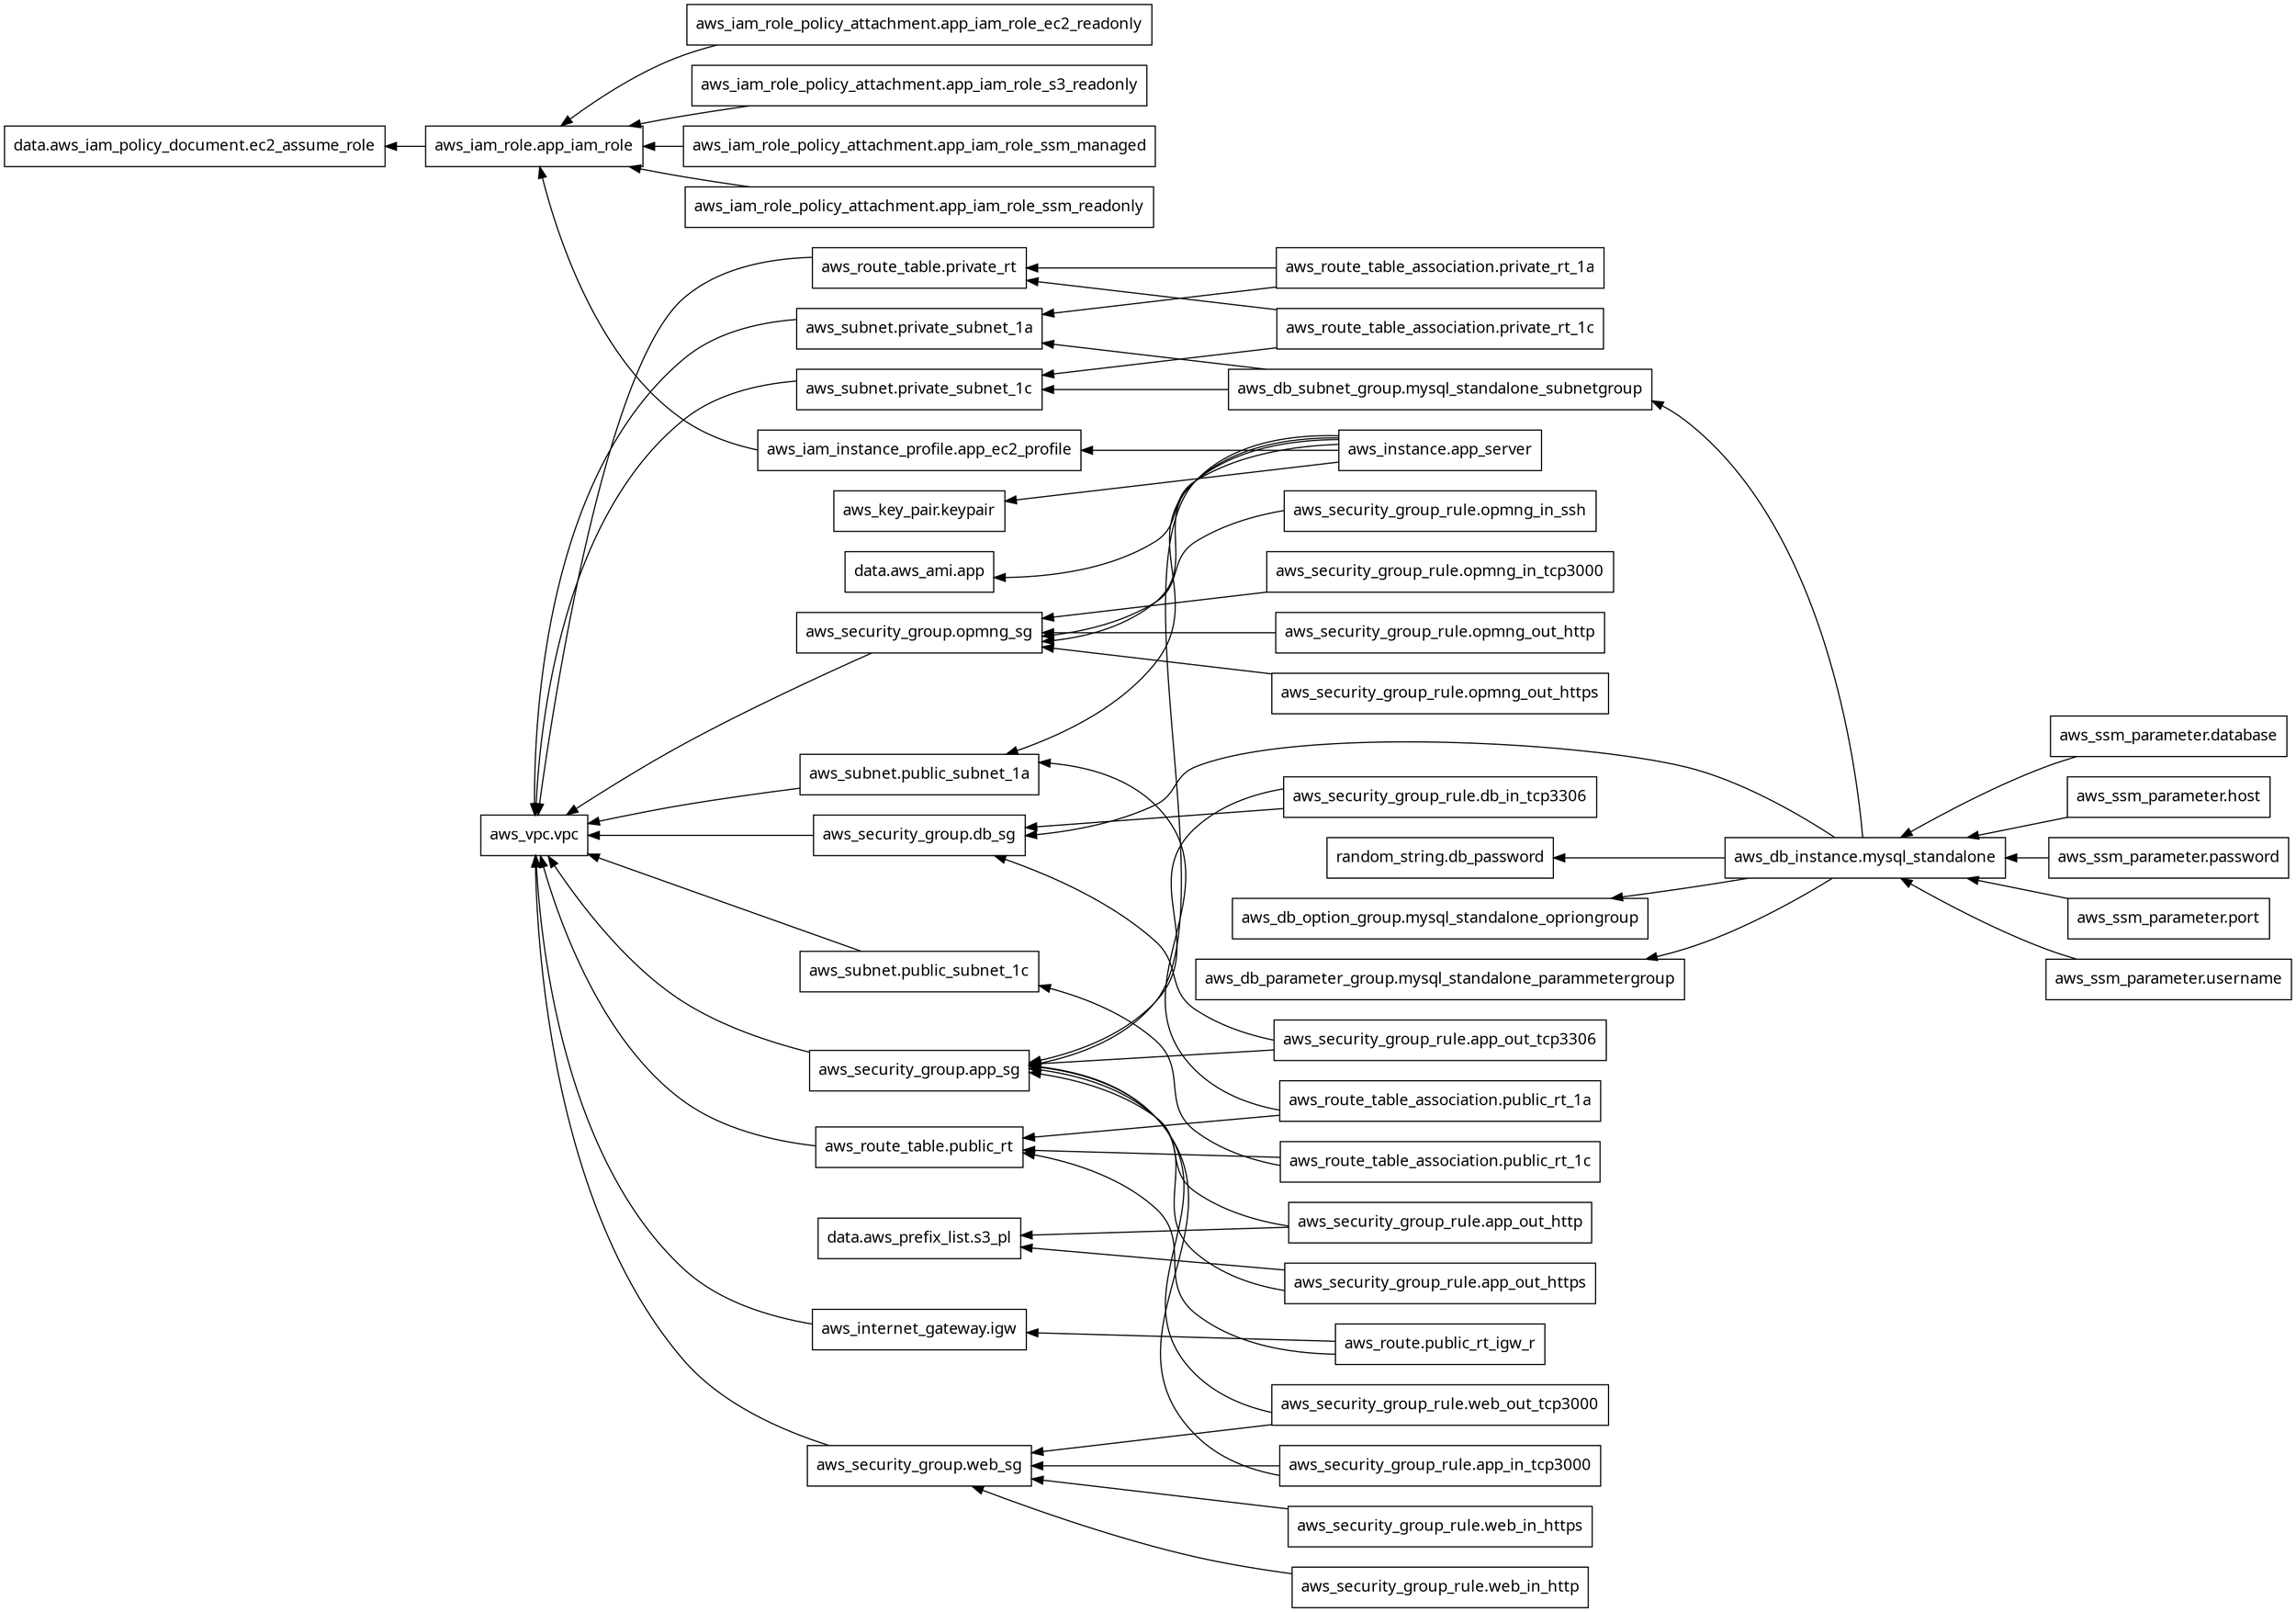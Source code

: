 digraph G {
  rankdir = "RL";
  node [shape = rect, fontname = "sans-serif"];
  "data.aws_ami.app" [label="data.aws_ami.app"];
  "data.aws_iam_policy_document.ec2_assume_role" [label="data.aws_iam_policy_document.ec2_assume_role"];
  "data.aws_prefix_list.s3_pl" [label="data.aws_prefix_list.s3_pl"];
  "aws_db_instance.mysql_standalone" [label="aws_db_instance.mysql_standalone"];
  "aws_db_option_group.mysql_standalone_opriongroup" [label="aws_db_option_group.mysql_standalone_opriongroup"];
  "aws_db_parameter_group.mysql_standalone_parammetergroup" [label="aws_db_parameter_group.mysql_standalone_parammetergroup"];
  "aws_db_subnet_group.mysql_standalone_subnetgroup" [label="aws_db_subnet_group.mysql_standalone_subnetgroup"];
  "aws_iam_instance_profile.app_ec2_profile" [label="aws_iam_instance_profile.app_ec2_profile"];
  "aws_iam_role.app_iam_role" [label="aws_iam_role.app_iam_role"];
  "aws_iam_role_policy_attachment.app_iam_role_ec2_readonly" [label="aws_iam_role_policy_attachment.app_iam_role_ec2_readonly"];
  "aws_iam_role_policy_attachment.app_iam_role_s3_readonly" [label="aws_iam_role_policy_attachment.app_iam_role_s3_readonly"];
  "aws_iam_role_policy_attachment.app_iam_role_ssm_managed" [label="aws_iam_role_policy_attachment.app_iam_role_ssm_managed"];
  "aws_iam_role_policy_attachment.app_iam_role_ssm_readonly" [label="aws_iam_role_policy_attachment.app_iam_role_ssm_readonly"];
  "aws_instance.app_server" [label="aws_instance.app_server"];
  "aws_internet_gateway.igw" [label="aws_internet_gateway.igw"];
  "aws_key_pair.keypair" [label="aws_key_pair.keypair"];
  "aws_route.public_rt_igw_r" [label="aws_route.public_rt_igw_r"];
  "aws_route_table.private_rt" [label="aws_route_table.private_rt"];
  "aws_route_table.public_rt" [label="aws_route_table.public_rt"];
  "aws_route_table_association.private_rt_1a" [label="aws_route_table_association.private_rt_1a"];
  "aws_route_table_association.private_rt_1c" [label="aws_route_table_association.private_rt_1c"];
  "aws_route_table_association.public_rt_1a" [label="aws_route_table_association.public_rt_1a"];
  "aws_route_table_association.public_rt_1c" [label="aws_route_table_association.public_rt_1c"];
  "aws_security_group.app_sg" [label="aws_security_group.app_sg"];
  "aws_security_group.db_sg" [label="aws_security_group.db_sg"];
  "aws_security_group.opmng_sg" [label="aws_security_group.opmng_sg"];
  "aws_security_group.web_sg" [label="aws_security_group.web_sg"];
  "aws_security_group_rule.app_in_tcp3000" [label="aws_security_group_rule.app_in_tcp3000"];
  "aws_security_group_rule.app_out_http" [label="aws_security_group_rule.app_out_http"];
  "aws_security_group_rule.app_out_https" [label="aws_security_group_rule.app_out_https"];
  "aws_security_group_rule.app_out_tcp3306" [label="aws_security_group_rule.app_out_tcp3306"];
  "aws_security_group_rule.db_in_tcp3306" [label="aws_security_group_rule.db_in_tcp3306"];
  "aws_security_group_rule.opmng_in_ssh" [label="aws_security_group_rule.opmng_in_ssh"];
  "aws_security_group_rule.opmng_in_tcp3000" [label="aws_security_group_rule.opmng_in_tcp3000"];
  "aws_security_group_rule.opmng_out_http" [label="aws_security_group_rule.opmng_out_http"];
  "aws_security_group_rule.opmng_out_https" [label="aws_security_group_rule.opmng_out_https"];
  "aws_security_group_rule.web_in_http" [label="aws_security_group_rule.web_in_http"];
  "aws_security_group_rule.web_in_https" [label="aws_security_group_rule.web_in_https"];
  "aws_security_group_rule.web_out_tcp3000" [label="aws_security_group_rule.web_out_tcp3000"];
  "aws_ssm_parameter.database" [label="aws_ssm_parameter.database"];
  "aws_ssm_parameter.host" [label="aws_ssm_parameter.host"];
  "aws_ssm_parameter.password" [label="aws_ssm_parameter.password"];
  "aws_ssm_parameter.port" [label="aws_ssm_parameter.port"];
  "aws_ssm_parameter.username" [label="aws_ssm_parameter.username"];
  "aws_subnet.private_subnet_1a" [label="aws_subnet.private_subnet_1a"];
  "aws_subnet.private_subnet_1c" [label="aws_subnet.private_subnet_1c"];
  "aws_subnet.public_subnet_1a" [label="aws_subnet.public_subnet_1a"];
  "aws_subnet.public_subnet_1c" [label="aws_subnet.public_subnet_1c"];
  "aws_vpc.vpc" [label="aws_vpc.vpc"];
  "random_string.db_password" [label="random_string.db_password"];
  "aws_db_instance.mysql_standalone" -> "aws_db_option_group.mysql_standalone_opriongroup";
  "aws_db_instance.mysql_standalone" -> "aws_db_parameter_group.mysql_standalone_parammetergroup";
  "aws_db_instance.mysql_standalone" -> "aws_db_subnet_group.mysql_standalone_subnetgroup";
  "aws_db_instance.mysql_standalone" -> "aws_security_group.db_sg";
  "aws_db_instance.mysql_standalone" -> "random_string.db_password";
  "aws_db_subnet_group.mysql_standalone_subnetgroup" -> "aws_subnet.private_subnet_1a";
  "aws_db_subnet_group.mysql_standalone_subnetgroup" -> "aws_subnet.private_subnet_1c";
  "aws_iam_instance_profile.app_ec2_profile" -> "aws_iam_role.app_iam_role";
  "aws_iam_role.app_iam_role" -> "data.aws_iam_policy_document.ec2_assume_role";
  "aws_iam_role_policy_attachment.app_iam_role_ec2_readonly" -> "aws_iam_role.app_iam_role";
  "aws_iam_role_policy_attachment.app_iam_role_s3_readonly" -> "aws_iam_role.app_iam_role";
  "aws_iam_role_policy_attachment.app_iam_role_ssm_managed" -> "aws_iam_role.app_iam_role";
  "aws_iam_role_policy_attachment.app_iam_role_ssm_readonly" -> "aws_iam_role.app_iam_role";
  "aws_instance.app_server" -> "data.aws_ami.app";
  "aws_instance.app_server" -> "aws_iam_instance_profile.app_ec2_profile";
  "aws_instance.app_server" -> "aws_key_pair.keypair";
  "aws_instance.app_server" -> "aws_security_group.app_sg";
  "aws_instance.app_server" -> "aws_security_group.opmng_sg";
  "aws_instance.app_server" -> "aws_subnet.public_subnet_1a";
  "aws_internet_gateway.igw" -> "aws_vpc.vpc";
  "aws_route.public_rt_igw_r" -> "aws_internet_gateway.igw";
  "aws_route.public_rt_igw_r" -> "aws_route_table.public_rt";
  "aws_route_table.private_rt" -> "aws_vpc.vpc";
  "aws_route_table.public_rt" -> "aws_vpc.vpc";
  "aws_route_table_association.private_rt_1a" -> "aws_route_table.private_rt";
  "aws_route_table_association.private_rt_1a" -> "aws_subnet.private_subnet_1a";
  "aws_route_table_association.private_rt_1c" -> "aws_route_table.private_rt";
  "aws_route_table_association.private_rt_1c" -> "aws_subnet.private_subnet_1c";
  "aws_route_table_association.public_rt_1a" -> "aws_route_table.public_rt";
  "aws_route_table_association.public_rt_1a" -> "aws_subnet.public_subnet_1a";
  "aws_route_table_association.public_rt_1c" -> "aws_route_table.public_rt";
  "aws_route_table_association.public_rt_1c" -> "aws_subnet.public_subnet_1c";
  "aws_security_group.app_sg" -> "aws_vpc.vpc";
  "aws_security_group.db_sg" -> "aws_vpc.vpc";
  "aws_security_group.opmng_sg" -> "aws_vpc.vpc";
  "aws_security_group.web_sg" -> "aws_vpc.vpc";
  "aws_security_group_rule.app_in_tcp3000" -> "aws_security_group.app_sg";
  "aws_security_group_rule.app_in_tcp3000" -> "aws_security_group.web_sg";
  "aws_security_group_rule.app_out_http" -> "data.aws_prefix_list.s3_pl";
  "aws_security_group_rule.app_out_http" -> "aws_security_group.app_sg";
  "aws_security_group_rule.app_out_https" -> "data.aws_prefix_list.s3_pl";
  "aws_security_group_rule.app_out_https" -> "aws_security_group.app_sg";
  "aws_security_group_rule.app_out_tcp3306" -> "aws_security_group.app_sg";
  "aws_security_group_rule.app_out_tcp3306" -> "aws_security_group.db_sg";
  "aws_security_group_rule.db_in_tcp3306" -> "aws_security_group.app_sg";
  "aws_security_group_rule.db_in_tcp3306" -> "aws_security_group.db_sg";
  "aws_security_group_rule.opmng_in_ssh" -> "aws_security_group.opmng_sg";
  "aws_security_group_rule.opmng_in_tcp3000" -> "aws_security_group.opmng_sg";
  "aws_security_group_rule.opmng_out_http" -> "aws_security_group.opmng_sg";
  "aws_security_group_rule.opmng_out_https" -> "aws_security_group.opmng_sg";
  "aws_security_group_rule.web_in_http" -> "aws_security_group.web_sg";
  "aws_security_group_rule.web_in_https" -> "aws_security_group.web_sg";
  "aws_security_group_rule.web_out_tcp3000" -> "aws_security_group.app_sg";
  "aws_security_group_rule.web_out_tcp3000" -> "aws_security_group.web_sg";
  "aws_ssm_parameter.database" -> "aws_db_instance.mysql_standalone";
  "aws_ssm_parameter.host" -> "aws_db_instance.mysql_standalone";
  "aws_ssm_parameter.password" -> "aws_db_instance.mysql_standalone";
  "aws_ssm_parameter.port" -> "aws_db_instance.mysql_standalone";
  "aws_ssm_parameter.username" -> "aws_db_instance.mysql_standalone";
  "aws_subnet.private_subnet_1a" -> "aws_vpc.vpc";
  "aws_subnet.private_subnet_1c" -> "aws_vpc.vpc";
  "aws_subnet.public_subnet_1a" -> "aws_vpc.vpc";
  "aws_subnet.public_subnet_1c" -> "aws_vpc.vpc";
}
